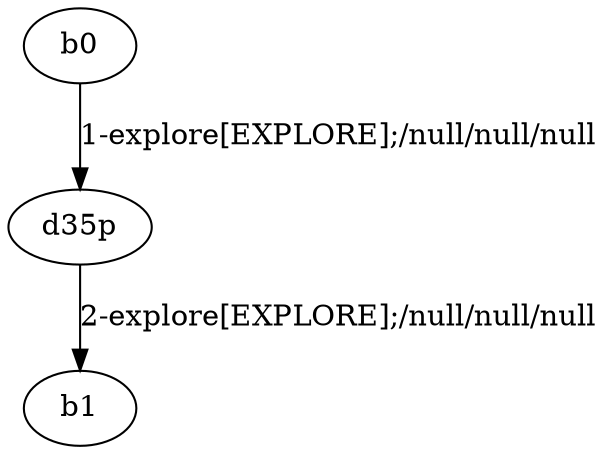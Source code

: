 # Total number of goals covered by this test: 1
# d35p --> b1

digraph g {
"b0" -> "d35p" [label = "1-explore[EXPLORE];/null/null/null"];
"d35p" -> "b1" [label = "2-explore[EXPLORE];/null/null/null"];
}